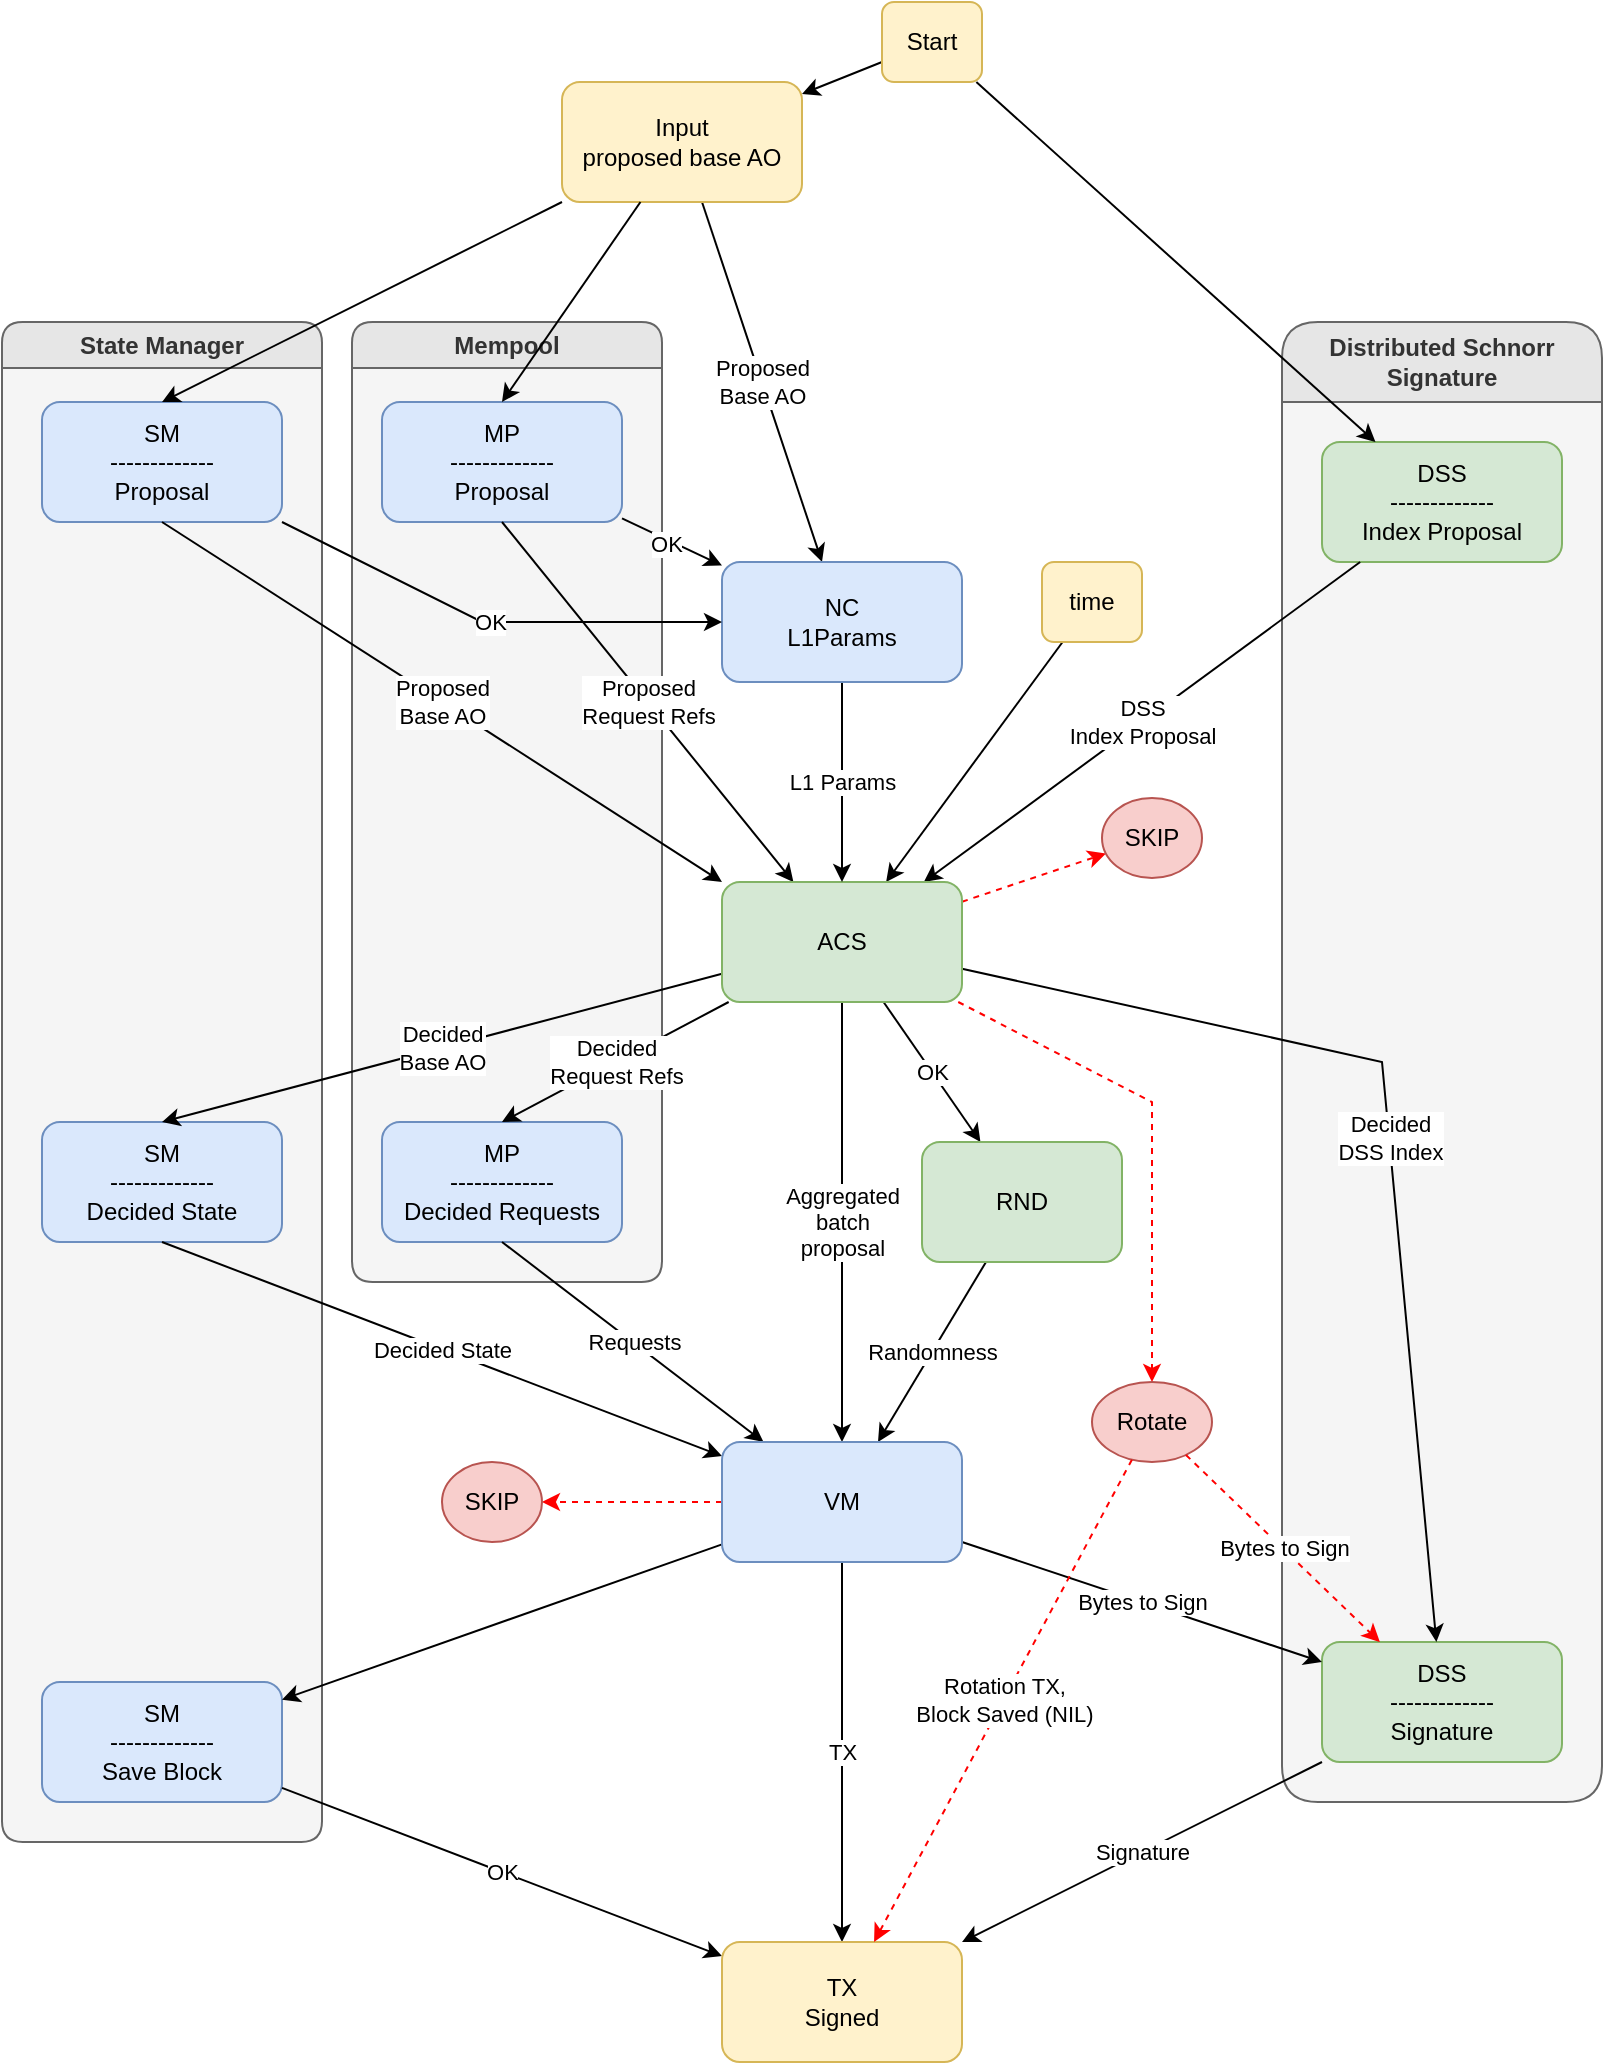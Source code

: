 <mxfile version="26.0.9">
  <diagram name="Page-1" id="pNQnKSParFSP3DwrbkP9">
    <mxGraphModel dx="1434" dy="839" grid="1" gridSize="10" guides="1" tooltips="1" connect="1" arrows="1" fold="1" page="1" pageScale="1" pageWidth="850" pageHeight="1100" math="0" shadow="0">
      <root>
        <mxCell id="0" />
        <mxCell id="1" parent="0" />
        <mxCell id="kPW5yxpvLzevhK9e9k9r-45" value="Distributed Schnorr Signature" style="swimlane;whiteSpace=wrap;html=1;fillColor=#E6E6E6;fontColor=#333333;strokeColor=#666666;rounded=1;swimlaneLine=1;shadow=0;glass=0;startSize=40;swimlaneFillColor=#F5F5F5;" parent="1" vertex="1">
          <mxGeometry x="680" y="200" width="160" height="740" as="geometry" />
        </mxCell>
        <mxCell id="kPW5yxpvLzevhK9e9k9r-5" value="DSS&lt;div&gt;-------------&lt;br&gt;&lt;div&gt;Index Proposal&lt;/div&gt;&lt;/div&gt;" style="rounded=1;whiteSpace=wrap;html=1;fillColor=#d5e8d4;strokeColor=#82b366;" parent="kPW5yxpvLzevhK9e9k9r-45" vertex="1">
          <mxGeometry x="20" y="60" width="120" height="60" as="geometry" />
        </mxCell>
        <mxCell id="kPW5yxpvLzevhK9e9k9r-31" value="DSS&lt;div&gt;-------------&lt;br&gt;&lt;div&gt;Signature&lt;/div&gt;&lt;/div&gt;" style="rounded=1;whiteSpace=wrap;html=1;fillColor=#d5e8d4;strokeColor=#82b366;" parent="kPW5yxpvLzevhK9e9k9r-45" vertex="1">
          <mxGeometry x="20" y="660" width="120" height="60" as="geometry" />
        </mxCell>
        <mxCell id="kPW5yxpvLzevhK9e9k9r-43" value="State Manager" style="swimlane;whiteSpace=wrap;html=1;fillColor=#E6E6E6;fontColor=#333333;strokeColor=#666666;swimlaneLine=1;rounded=1;shadow=0;glass=0;swimlaneFillColor=#F5F5F5;" parent="1" vertex="1">
          <mxGeometry x="40" y="200" width="160" height="760" as="geometry">
            <mxRectangle x="70" y="290" width="140" height="30" as="alternateBounds" />
          </mxGeometry>
        </mxCell>
        <mxCell id="kPW5yxpvLzevhK9e9k9r-2" value="SM&lt;div&gt;-------------&lt;br&gt;Proposal&lt;/div&gt;" style="rounded=1;whiteSpace=wrap;html=1;fillColor=#dae8fc;strokeColor=#6c8ebf;" parent="kPW5yxpvLzevhK9e9k9r-43" vertex="1">
          <mxGeometry x="20" y="40" width="120" height="60" as="geometry" />
        </mxCell>
        <mxCell id="kPW5yxpvLzevhK9e9k9r-20" value="SM&lt;div&gt;-------------&lt;br&gt;&lt;div&gt;Decided State&lt;/div&gt;&lt;/div&gt;" style="rounded=1;whiteSpace=wrap;html=1;fillColor=#dae8fc;strokeColor=#6c8ebf;" parent="kPW5yxpvLzevhK9e9k9r-43" vertex="1">
          <mxGeometry x="20" y="400" width="120" height="60" as="geometry" />
        </mxCell>
        <mxCell id="kPW5yxpvLzevhK9e9k9r-35" value="SM&lt;div&gt;-------------&lt;br&gt;&lt;div&gt;Save Block&lt;/div&gt;&lt;/div&gt;" style="rounded=1;whiteSpace=wrap;html=1;fillColor=#dae8fc;strokeColor=#6c8ebf;" parent="kPW5yxpvLzevhK9e9k9r-43" vertex="1">
          <mxGeometry x="20" y="680" width="120" height="60" as="geometry" />
        </mxCell>
        <mxCell id="kPW5yxpvLzevhK9e9k9r-44" value="Mempool" style="swimlane;whiteSpace=wrap;html=1;fillColor=#E6E6E6;fontColor=#333333;strokeColor=#666666;shadow=0;glass=0;swimlaneLine=1;rounded=1;swimlaneFillColor=#F5F5F5;" parent="1" vertex="1">
          <mxGeometry x="215" y="200" width="155" height="480" as="geometry" />
        </mxCell>
        <mxCell id="kPW5yxpvLzevhK9e9k9r-21" value="MP&lt;br&gt;-------------&lt;br&gt;&lt;div&gt;Decided Requests&lt;/div&gt;" style="rounded=1;whiteSpace=wrap;html=1;fillColor=#dae8fc;strokeColor=#6c8ebf;" parent="kPW5yxpvLzevhK9e9k9r-44" vertex="1">
          <mxGeometry x="15" y="400" width="120" height="60" as="geometry" />
        </mxCell>
        <mxCell id="kPW5yxpvLzevhK9e9k9r-3" value="MP&lt;div&gt;-------------&lt;br&gt;&lt;div&gt;Proposal&lt;/div&gt;&lt;/div&gt;" style="rounded=1;whiteSpace=wrap;html=1;fillColor=#dae8fc;strokeColor=#6c8ebf;" parent="kPW5yxpvLzevhK9e9k9r-44" vertex="1">
          <mxGeometry x="15" y="40" width="120" height="60" as="geometry" />
        </mxCell>
        <mxCell id="kPW5yxpvLzevhK9e9k9r-8" style="rounded=0;orthogonalLoop=1;jettySize=auto;html=1;entryX=0.5;entryY=0;entryDx=0;entryDy=0;" parent="1" source="kPW5yxpvLzevhK9e9k9r-1" target="kPW5yxpvLzevhK9e9k9r-2" edge="1">
          <mxGeometry relative="1" as="geometry">
            <Array as="points" />
          </mxGeometry>
        </mxCell>
        <mxCell id="kPW5yxpvLzevhK9e9k9r-47" value="Proposed&lt;br&gt;Base AO" style="rounded=0;orthogonalLoop=1;jettySize=auto;html=1;" parent="1" source="kPW5yxpvLzevhK9e9k9r-1" target="kPW5yxpvLzevhK9e9k9r-46" edge="1">
          <mxGeometry relative="1" as="geometry" />
        </mxCell>
        <mxCell id="kPW5yxpvLzevhK9e9k9r-1" value="Input&lt;div&gt;proposed base AO&lt;/div&gt;" style="rounded=1;whiteSpace=wrap;html=1;fillColor=#fff2cc;strokeColor=#d6b656;" parent="1" vertex="1">
          <mxGeometry x="320" y="80" width="120" height="60" as="geometry" />
        </mxCell>
        <mxCell id="kPW5yxpvLzevhK9e9k9r-11" value="Proposed&lt;br&gt;Base AO" style="rounded=0;orthogonalLoop=1;jettySize=auto;html=1;entryX=0;entryY=0;entryDx=0;entryDy=0;exitX=0.5;exitY=1;exitDx=0;exitDy=0;" parent="1" source="kPW5yxpvLzevhK9e9k9r-2" target="kPW5yxpvLzevhK9e9k9r-6" edge="1">
          <mxGeometry relative="1" as="geometry" />
        </mxCell>
        <mxCell id="kPW5yxpvLzevhK9e9k9r-12" value="Proposed&lt;div&gt;Request Refs&lt;/div&gt;" style="rounded=0;orthogonalLoop=1;jettySize=auto;html=1;exitX=0.5;exitY=1;exitDx=0;exitDy=0;" parent="1" source="kPW5yxpvLzevhK9e9k9r-3" target="kPW5yxpvLzevhK9e9k9r-6" edge="1">
          <mxGeometry relative="1" as="geometry" />
        </mxCell>
        <mxCell id="kPW5yxpvLzevhK9e9k9r-13" style="rounded=0;orthogonalLoop=1;jettySize=auto;html=1;" parent="1" source="kPW5yxpvLzevhK9e9k9r-4" target="kPW5yxpvLzevhK9e9k9r-6" edge="1">
          <mxGeometry relative="1" as="geometry" />
        </mxCell>
        <mxCell id="kPW5yxpvLzevhK9e9k9r-4" value="time" style="rounded=1;whiteSpace=wrap;html=1;fillColor=#fff2cc;strokeColor=#d6b656;" parent="1" vertex="1">
          <mxGeometry x="560" y="320" width="50" height="40" as="geometry" />
        </mxCell>
        <mxCell id="kPW5yxpvLzevhK9e9k9r-14" value="DSS&lt;div&gt;Index Proposal&lt;/div&gt;" style="rounded=0;orthogonalLoop=1;jettySize=auto;html=1;" parent="1" source="kPW5yxpvLzevhK9e9k9r-5" target="kPW5yxpvLzevhK9e9k9r-6" edge="1">
          <mxGeometry relative="1" as="geometry" />
        </mxCell>
        <mxCell id="kPW5yxpvLzevhK9e9k9r-19" style="rounded=0;orthogonalLoop=1;jettySize=auto;html=1;strokeColor=light-dark(#ff0000, #ededed);dashed=1;" parent="1" source="kPW5yxpvLzevhK9e9k9r-6" target="kPW5yxpvLzevhK9e9k9r-18" edge="1">
          <mxGeometry relative="1" as="geometry" />
        </mxCell>
        <mxCell id="kPW5yxpvLzevhK9e9k9r-26" value="Aggregated&lt;div&gt;batch&lt;/div&gt;&lt;div&gt;proposal&lt;/div&gt;" style="rounded=0;orthogonalLoop=1;jettySize=auto;html=1;horizontal=1;" parent="1" source="kPW5yxpvLzevhK9e9k9r-6" target="kPW5yxpvLzevhK9e9k9r-23" edge="1">
          <mxGeometry relative="1" as="geometry" />
        </mxCell>
        <mxCell id="kPW5yxpvLzevhK9e9k9r-27" value="Decided&lt;div&gt;Base AO&lt;/div&gt;" style="rounded=0;orthogonalLoop=1;jettySize=auto;html=1;entryX=0.5;entryY=0;entryDx=0;entryDy=0;" parent="1" source="kPW5yxpvLzevhK9e9k9r-6" target="kPW5yxpvLzevhK9e9k9r-20" edge="1">
          <mxGeometry relative="1" as="geometry" />
        </mxCell>
        <mxCell id="kPW5yxpvLzevhK9e9k9r-28" value="Decided&lt;div&gt;Request Refs&lt;/div&gt;" style="rounded=0;orthogonalLoop=1;jettySize=auto;html=1;entryX=0.5;entryY=0;entryDx=0;entryDy=0;" parent="1" source="kPW5yxpvLzevhK9e9k9r-6" target="kPW5yxpvLzevhK9e9k9r-21" edge="1">
          <mxGeometry relative="1" as="geometry" />
        </mxCell>
        <mxCell id="kPW5yxpvLzevhK9e9k9r-30" value="OK" style="rounded=0;orthogonalLoop=1;jettySize=auto;html=1;" parent="1" source="kPW5yxpvLzevhK9e9k9r-6" target="kPW5yxpvLzevhK9e9k9r-22" edge="1">
          <mxGeometry relative="1" as="geometry" />
        </mxCell>
        <mxCell id="kPW5yxpvLzevhK9e9k9r-32" value="Decided&lt;div&gt;DSS Index&lt;/div&gt;" style="rounded=0;orthogonalLoop=1;jettySize=auto;html=1;" parent="1" source="kPW5yxpvLzevhK9e9k9r-6" target="kPW5yxpvLzevhK9e9k9r-31" edge="1">
          <mxGeometry relative="1" as="geometry">
            <Array as="points">
              <mxPoint x="730" y="570" />
            </Array>
          </mxGeometry>
        </mxCell>
        <mxCell id="kPW5yxpvLzevhK9e9k9r-6" value="ACS" style="rounded=1;whiteSpace=wrap;html=1;fillColor=#d5e8d4;strokeColor=#82b366;" parent="1" vertex="1">
          <mxGeometry x="400" y="480" width="120" height="60" as="geometry" />
        </mxCell>
        <mxCell id="kPW5yxpvLzevhK9e9k9r-7" value="" style="endArrow=classic;html=1;rounded=0;entryX=0.5;entryY=0;entryDx=0;entryDy=0;" parent="1" source="kPW5yxpvLzevhK9e9k9r-1" target="kPW5yxpvLzevhK9e9k9r-3" edge="1">
          <mxGeometry width="50" height="50" relative="1" as="geometry">
            <mxPoint x="450" y="300" as="sourcePoint" />
            <mxPoint x="500" y="250" as="targetPoint" />
          </mxGeometry>
        </mxCell>
        <mxCell id="kPW5yxpvLzevhK9e9k9r-16" style="rounded=0;orthogonalLoop=1;jettySize=auto;html=1;" parent="1" source="kPW5yxpvLzevhK9e9k9r-15" target="kPW5yxpvLzevhK9e9k9r-5" edge="1">
          <mxGeometry relative="1" as="geometry">
            <Array as="points" />
          </mxGeometry>
        </mxCell>
        <mxCell id="kPW5yxpvLzevhK9e9k9r-17" style="rounded=0;orthogonalLoop=1;jettySize=auto;html=1;" parent="1" source="kPW5yxpvLzevhK9e9k9r-15" target="kPW5yxpvLzevhK9e9k9r-1" edge="1">
          <mxGeometry relative="1" as="geometry" />
        </mxCell>
        <mxCell id="kPW5yxpvLzevhK9e9k9r-15" value="Start" style="rounded=1;whiteSpace=wrap;html=1;glass=0;fillColor=#fff2cc;strokeColor=#d6b656;" parent="1" vertex="1">
          <mxGeometry x="480" y="40" width="50" height="40" as="geometry" />
        </mxCell>
        <mxCell id="kPW5yxpvLzevhK9e9k9r-18" value="SKIP" style="ellipse;whiteSpace=wrap;html=1;strokeColor=#b85450;fillColor=#f8cecc;" parent="1" vertex="1">
          <mxGeometry x="590" y="438" width="50" height="40" as="geometry" />
        </mxCell>
        <mxCell id="kPW5yxpvLzevhK9e9k9r-25" value="Decided State" style="rounded=0;orthogonalLoop=1;jettySize=auto;html=1;exitX=0.5;exitY=1;exitDx=0;exitDy=0;" parent="1" source="kPW5yxpvLzevhK9e9k9r-20" target="kPW5yxpvLzevhK9e9k9r-23" edge="1">
          <mxGeometry relative="1" as="geometry" />
        </mxCell>
        <mxCell id="kPW5yxpvLzevhK9e9k9r-24" value="Requests" style="rounded=0;orthogonalLoop=1;jettySize=auto;html=1;exitX=0.5;exitY=1;exitDx=0;exitDy=0;" parent="1" source="kPW5yxpvLzevhK9e9k9r-21" target="kPW5yxpvLzevhK9e9k9r-23" edge="1">
          <mxGeometry relative="1" as="geometry" />
        </mxCell>
        <mxCell id="kPW5yxpvLzevhK9e9k9r-34" value="Randomness" style="rounded=0;orthogonalLoop=1;jettySize=auto;html=1;" parent="1" source="kPW5yxpvLzevhK9e9k9r-22" target="kPW5yxpvLzevhK9e9k9r-23" edge="1">
          <mxGeometry relative="1" as="geometry" />
        </mxCell>
        <mxCell id="kPW5yxpvLzevhK9e9k9r-22" value="RND" style="rounded=1;whiteSpace=wrap;html=1;fillColor=#d5e8d4;strokeColor=#82b366;" parent="1" vertex="1">
          <mxGeometry x="500" y="610" width="100" height="60" as="geometry" />
        </mxCell>
        <mxCell id="kPW5yxpvLzevhK9e9k9r-33" value="Bytes to Sign" style="rounded=0;orthogonalLoop=1;jettySize=auto;html=1;" parent="1" source="kPW5yxpvLzevhK9e9k9r-23" target="kPW5yxpvLzevhK9e9k9r-31" edge="1">
          <mxGeometry relative="1" as="geometry" />
        </mxCell>
        <mxCell id="kPW5yxpvLzevhK9e9k9r-39" value="TX" style="rounded=0;orthogonalLoop=1;jettySize=auto;html=1;" parent="1" source="kPW5yxpvLzevhK9e9k9r-23" target="kPW5yxpvLzevhK9e9k9r-36" edge="1">
          <mxGeometry relative="1" as="geometry" />
        </mxCell>
        <mxCell id="kPW5yxpvLzevhK9e9k9r-40" style="rounded=0;orthogonalLoop=1;jettySize=auto;html=1;" parent="1" source="kPW5yxpvLzevhK9e9k9r-23" target="kPW5yxpvLzevhK9e9k9r-35" edge="1">
          <mxGeometry relative="1" as="geometry" />
        </mxCell>
        <mxCell id="kPW5yxpvLzevhK9e9k9r-42" style="rounded=0;orthogonalLoop=1;jettySize=auto;html=1;strokeColor=light-dark(#ff0000, #ededed);dashed=1;" parent="1" source="kPW5yxpvLzevhK9e9k9r-23" target="kPW5yxpvLzevhK9e9k9r-41" edge="1">
          <mxGeometry relative="1" as="geometry" />
        </mxCell>
        <mxCell id="kPW5yxpvLzevhK9e9k9r-23" value="VM" style="rounded=1;whiteSpace=wrap;html=1;fillColor=#dae8fc;strokeColor=#6c8ebf;" parent="1" vertex="1">
          <mxGeometry x="400" y="760" width="120" height="60" as="geometry" />
        </mxCell>
        <mxCell id="kPW5yxpvLzevhK9e9k9r-38" value="Signature" style="rounded=0;orthogonalLoop=1;jettySize=auto;html=1;" parent="1" source="kPW5yxpvLzevhK9e9k9r-31" target="kPW5yxpvLzevhK9e9k9r-36" edge="1">
          <mxGeometry relative="1" as="geometry" />
        </mxCell>
        <mxCell id="kPW5yxpvLzevhK9e9k9r-37" value="OK" style="rounded=0;orthogonalLoop=1;jettySize=auto;html=1;" parent="1" source="kPW5yxpvLzevhK9e9k9r-35" target="kPW5yxpvLzevhK9e9k9r-36" edge="1">
          <mxGeometry relative="1" as="geometry" />
        </mxCell>
        <mxCell id="kPW5yxpvLzevhK9e9k9r-36" value="TX&lt;div&gt;Signed&lt;/div&gt;" style="rounded=1;whiteSpace=wrap;html=1;fillColor=#fff2cc;strokeColor=#d6b656;" parent="1" vertex="1">
          <mxGeometry x="400" y="1010" width="120" height="60" as="geometry" />
        </mxCell>
        <mxCell id="kPW5yxpvLzevhK9e9k9r-41" value="SKIP" style="ellipse;whiteSpace=wrap;html=1;strokeColor=#b85450;fillColor=#f8cecc;" parent="1" vertex="1">
          <mxGeometry x="260" y="770" width="50" height="40" as="geometry" />
        </mxCell>
        <mxCell id="kPW5yxpvLzevhK9e9k9r-51" value="L1 Params" style="rounded=0;orthogonalLoop=1;jettySize=auto;html=1;" parent="1" source="kPW5yxpvLzevhK9e9k9r-46" target="kPW5yxpvLzevhK9e9k9r-6" edge="1">
          <mxGeometry relative="1" as="geometry" />
        </mxCell>
        <mxCell id="kPW5yxpvLzevhK9e9k9r-46" value="NC&lt;div&gt;L1Params&lt;/div&gt;" style="rounded=1;whiteSpace=wrap;html=1;fillColor=#dae8fc;strokeColor=#6c8ebf;" parent="1" vertex="1">
          <mxGeometry x="400" y="320" width="120" height="60" as="geometry" />
        </mxCell>
        <mxCell id="kPW5yxpvLzevhK9e9k9r-48" style="rounded=0;orthogonalLoop=1;jettySize=auto;html=1;" parent="1" source="kPW5yxpvLzevhK9e9k9r-3" target="kPW5yxpvLzevhK9e9k9r-46" edge="1">
          <mxGeometry relative="1" as="geometry" />
        </mxCell>
        <mxCell id="kPW5yxpvLzevhK9e9k9r-49" value="OK" style="edgeLabel;html=1;align=center;verticalAlign=middle;resizable=0;points=[];" parent="kPW5yxpvLzevhK9e9k9r-48" vertex="1" connectable="0">
          <mxGeometry x="-0.103" y="-2" relative="1" as="geometry">
            <mxPoint as="offset" />
          </mxGeometry>
        </mxCell>
        <mxCell id="kPW5yxpvLzevhK9e9k9r-50" value="OK" style="rounded=0;orthogonalLoop=1;jettySize=auto;html=1;" parent="1" source="kPW5yxpvLzevhK9e9k9r-2" target="kPW5yxpvLzevhK9e9k9r-46" edge="1">
          <mxGeometry relative="1" as="geometry">
            <Array as="points">
              <mxPoint x="280" y="350" />
            </Array>
          </mxGeometry>
        </mxCell>
        <mxCell id="tBkuDATqx5ufF7snv0b4-5" style="rounded=0;orthogonalLoop=1;jettySize=auto;html=1;strokeColor=light-dark(#ff0000, #ededed);dashed=1;" edge="1" parent="1" target="tBkuDATqx5ufF7snv0b4-6" source="kPW5yxpvLzevhK9e9k9r-6">
          <mxGeometry relative="1" as="geometry">
            <mxPoint x="535" y="540" as="sourcePoint" />
            <Array as="points">
              <mxPoint x="615" y="590" />
            </Array>
          </mxGeometry>
        </mxCell>
        <mxCell id="tBkuDATqx5ufF7snv0b4-6" value="Rotate" style="ellipse;whiteSpace=wrap;html=1;strokeColor=#b85450;fillColor=#f8cecc;" vertex="1" parent="1">
          <mxGeometry x="585" y="730" width="60" height="40" as="geometry" />
        </mxCell>
        <mxCell id="tBkuDATqx5ufF7snv0b4-7" value="Rotation TX,&lt;br&gt;Block Saved (NIL)" style="rounded=0;orthogonalLoop=1;jettySize=auto;html=1;strokeColor=light-dark(#ff0000, #ededed);dashed=1;" edge="1" parent="1" source="tBkuDATqx5ufF7snv0b4-6" target="kPW5yxpvLzevhK9e9k9r-36">
          <mxGeometry relative="1" as="geometry">
            <mxPoint x="530" y="519" as="sourcePoint" />
            <mxPoint x="597.683" y="770.242" as="targetPoint" />
          </mxGeometry>
        </mxCell>
        <mxCell id="tBkuDATqx5ufF7snv0b4-8" value="Bytes to Sign" style="rounded=0;orthogonalLoop=1;jettySize=auto;html=1;strokeColor=light-dark(#ff0000, #ededed);dashed=1;" edge="1" parent="1" source="tBkuDATqx5ufF7snv0b4-6" target="kPW5yxpvLzevhK9e9k9r-31">
          <mxGeometry relative="1" as="geometry">
            <mxPoint x="628" y="649" as="sourcePoint" />
            <mxPoint x="482" y="1020" as="targetPoint" />
          </mxGeometry>
        </mxCell>
      </root>
    </mxGraphModel>
  </diagram>
</mxfile>
